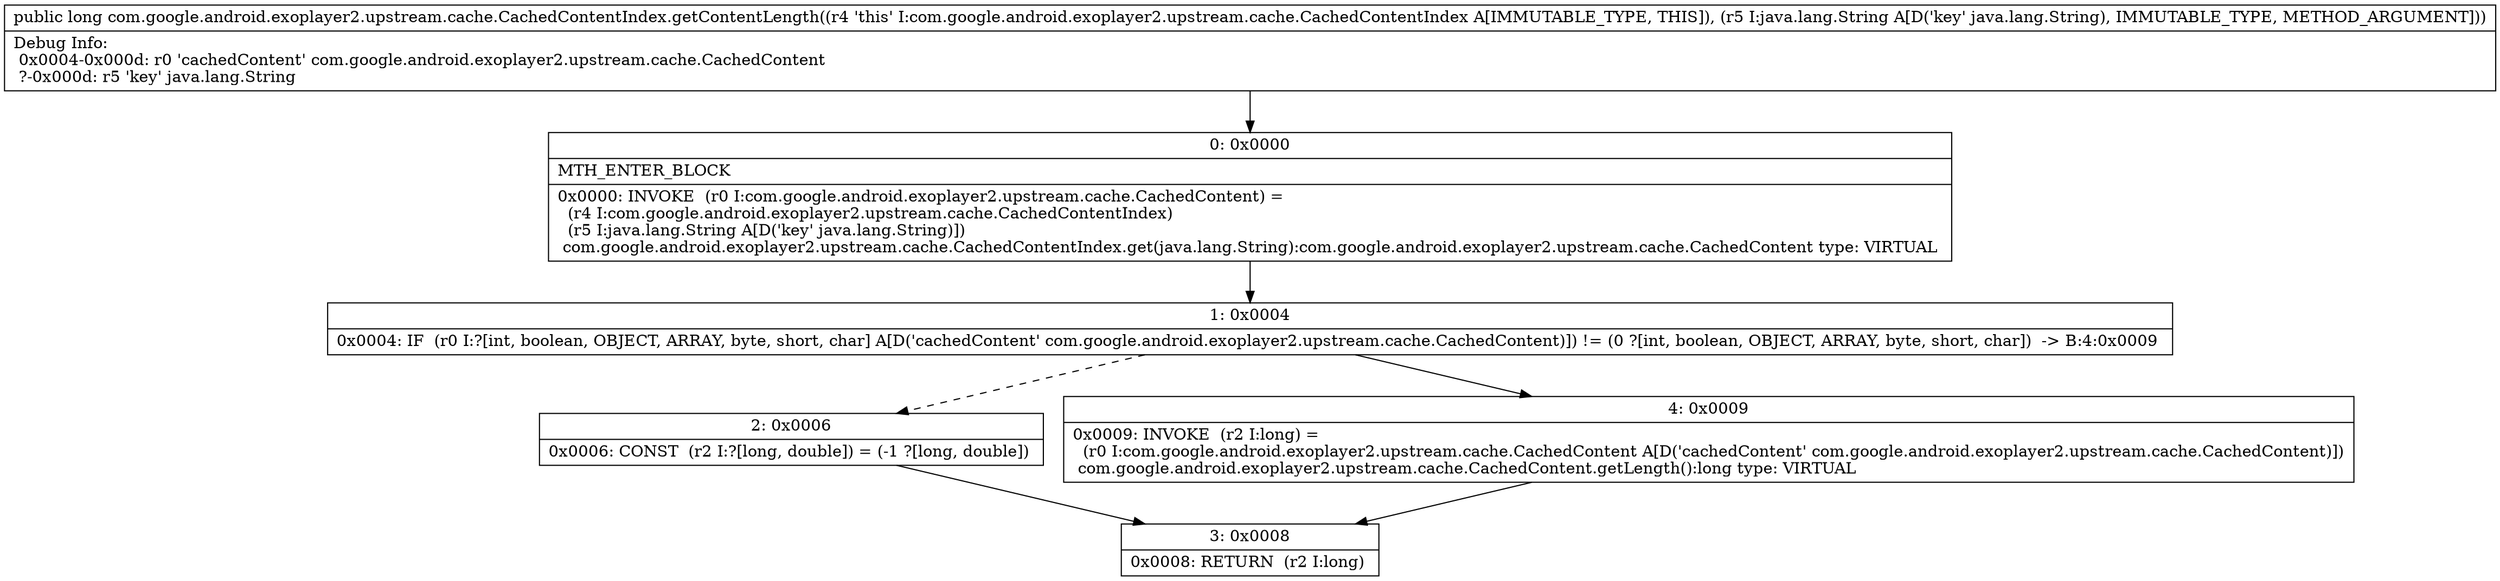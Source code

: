 digraph "CFG forcom.google.android.exoplayer2.upstream.cache.CachedContentIndex.getContentLength(Ljava\/lang\/String;)J" {
Node_0 [shape=record,label="{0\:\ 0x0000|MTH_ENTER_BLOCK\l|0x0000: INVOKE  (r0 I:com.google.android.exoplayer2.upstream.cache.CachedContent) = \l  (r4 I:com.google.android.exoplayer2.upstream.cache.CachedContentIndex)\l  (r5 I:java.lang.String A[D('key' java.lang.String)])\l com.google.android.exoplayer2.upstream.cache.CachedContentIndex.get(java.lang.String):com.google.android.exoplayer2.upstream.cache.CachedContent type: VIRTUAL \l}"];
Node_1 [shape=record,label="{1\:\ 0x0004|0x0004: IF  (r0 I:?[int, boolean, OBJECT, ARRAY, byte, short, char] A[D('cachedContent' com.google.android.exoplayer2.upstream.cache.CachedContent)]) != (0 ?[int, boolean, OBJECT, ARRAY, byte, short, char])  \-\> B:4:0x0009 \l}"];
Node_2 [shape=record,label="{2\:\ 0x0006|0x0006: CONST  (r2 I:?[long, double]) = (\-1 ?[long, double]) \l}"];
Node_3 [shape=record,label="{3\:\ 0x0008|0x0008: RETURN  (r2 I:long) \l}"];
Node_4 [shape=record,label="{4\:\ 0x0009|0x0009: INVOKE  (r2 I:long) = \l  (r0 I:com.google.android.exoplayer2.upstream.cache.CachedContent A[D('cachedContent' com.google.android.exoplayer2.upstream.cache.CachedContent)])\l com.google.android.exoplayer2.upstream.cache.CachedContent.getLength():long type: VIRTUAL \l}"];
MethodNode[shape=record,label="{public long com.google.android.exoplayer2.upstream.cache.CachedContentIndex.getContentLength((r4 'this' I:com.google.android.exoplayer2.upstream.cache.CachedContentIndex A[IMMUTABLE_TYPE, THIS]), (r5 I:java.lang.String A[D('key' java.lang.String), IMMUTABLE_TYPE, METHOD_ARGUMENT]))  | Debug Info:\l  0x0004\-0x000d: r0 'cachedContent' com.google.android.exoplayer2.upstream.cache.CachedContent\l  ?\-0x000d: r5 'key' java.lang.String\l}"];
MethodNode -> Node_0;
Node_0 -> Node_1;
Node_1 -> Node_2[style=dashed];
Node_1 -> Node_4;
Node_2 -> Node_3;
Node_4 -> Node_3;
}

